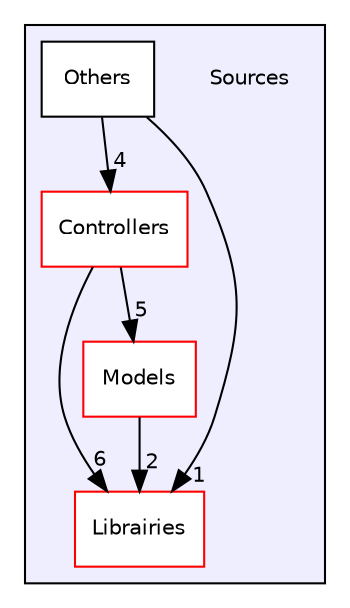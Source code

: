 digraph "/Volumes/UserData/Dev/woda-iphone/Sources" {
  compound=true
  node [ fontsize="10", fontname="Helvetica"];
  edge [ labelfontsize="10", labelfontname="Helvetica"];
  subgraph clusterdir_937900b87e0c7a5fa01190c395fb83f7 {
    graph [ bgcolor="#eeeeff", pencolor="black", label="" URL="dir_937900b87e0c7a5fa01190c395fb83f7.html"];
    dir_937900b87e0c7a5fa01190c395fb83f7 [shape=plaintext label="Sources"];
    dir_53feabe67c6ba82acd580761c3952546 [shape=box label="Controllers" color="red" fillcolor="white" style="filled" URL="dir_53feabe67c6ba82acd580761c3952546.html"];
    dir_033e8ea12b7e481dd4143fe4abc46420 [shape=box label="Librairies" color="red" fillcolor="white" style="filled" URL="dir_033e8ea12b7e481dd4143fe4abc46420.html"];
    dir_85bcaa6c393378bb59e2d27ab4b775eb [shape=box label="Models" color="red" fillcolor="white" style="filled" URL="dir_85bcaa6c393378bb59e2d27ab4b775eb.html"];
    dir_4db124d7fb5c24c714b58eac3e924335 [shape=box label="Others" color="black" fillcolor="white" style="filled" URL="dir_4db124d7fb5c24c714b58eac3e924335.html"];
  }
  dir_53feabe67c6ba82acd580761c3952546->dir_85bcaa6c393378bb59e2d27ab4b775eb [headlabel="5", labeldistance=1.5 headhref="dir_000001_000008.html"];
  dir_53feabe67c6ba82acd580761c3952546->dir_033e8ea12b7e481dd4143fe4abc46420 [headlabel="6", labeldistance=1.5 headhref="dir_000001_000003.html"];
  dir_85bcaa6c393378bb59e2d27ab4b775eb->dir_033e8ea12b7e481dd4143fe4abc46420 [headlabel="2", labeldistance=1.5 headhref="dir_000008_000003.html"];
  dir_4db124d7fb5c24c714b58eac3e924335->dir_53feabe67c6ba82acd580761c3952546 [headlabel="4", labeldistance=1.5 headhref="dir_000012_000001.html"];
  dir_4db124d7fb5c24c714b58eac3e924335->dir_033e8ea12b7e481dd4143fe4abc46420 [headlabel="1", labeldistance=1.5 headhref="dir_000012_000003.html"];
}
